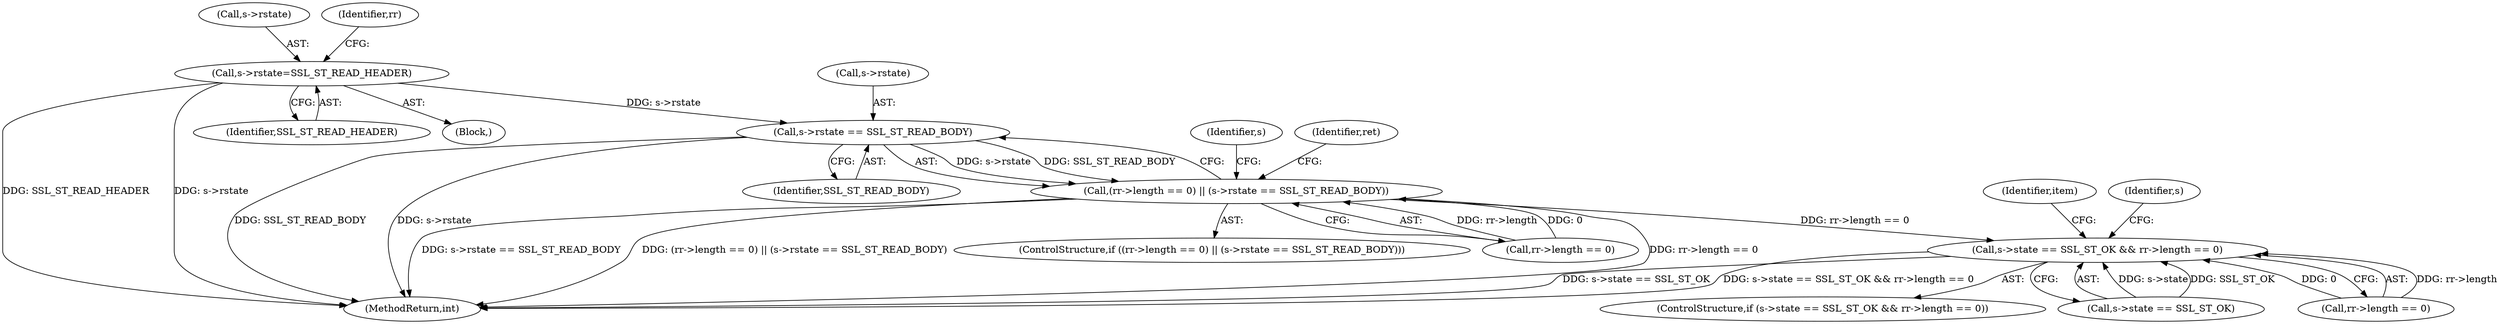digraph "0_openssl_103b171d8fc282ef435f8de9afbf7782e312961f_3@pointer" {
"1000366" [label="(Call,s->rstate == SSL_ST_READ_BODY)"];
"1000788" [label="(Call,s->rstate=SSL_ST_READ_HEADER)"];
"1000360" [label="(Call,(rr->length == 0) || (s->rstate == SSL_ST_READ_BODY))"];
"1000293" [label="(Call,s->state == SSL_ST_OK && rr->length == 0)"];
"1000789" [label="(Call,s->rstate)"];
"1000361" [label="(Call,rr->length == 0)"];
"1000294" [label="(Call,s->state == SSL_ST_OK)"];
"1000293" [label="(Call,s->state == SSL_ST_OK && rr->length == 0)"];
"1001707" [label="(MethodReturn,int)"];
"1000788" [label="(Call,s->rstate=SSL_ST_READ_HEADER)"];
"1000792" [label="(Identifier,SSL_ST_READ_HEADER)"];
"1000299" [label="(Call,rr->length == 0)"];
"1000398" [label="(Identifier,s)"];
"1000370" [label="(Identifier,SSL_ST_READ_BODY)"];
"1000360" [label="(Call,(rr->length == 0) || (s->rstate == SSL_ST_READ_BODY))"];
"1000795" [label="(Identifier,rr)"];
"1000787" [label="(Block,)"];
"1000359" [label="(ControlStructure,if ((rr->length == 0) || (s->rstate == SSL_ST_READ_BODY)))"];
"1000307" [label="(Identifier,item)"];
"1000366" [label="(Call,s->rstate == SSL_ST_READ_BODY)"];
"1000292" [label="(ControlStructure,if (s->state == SSL_ST_OK && rr->length == 0))"];
"1000356" [label="(Identifier,s)"];
"1000373" [label="(Identifier,ret)"];
"1000367" [label="(Call,s->rstate)"];
"1000366" -> "1000360"  [label="AST: "];
"1000366" -> "1000370"  [label="CFG: "];
"1000367" -> "1000366"  [label="AST: "];
"1000370" -> "1000366"  [label="AST: "];
"1000360" -> "1000366"  [label="CFG: "];
"1000366" -> "1001707"  [label="DDG: SSL_ST_READ_BODY"];
"1000366" -> "1001707"  [label="DDG: s->rstate"];
"1000366" -> "1000360"  [label="DDG: s->rstate"];
"1000366" -> "1000360"  [label="DDG: SSL_ST_READ_BODY"];
"1000788" -> "1000366"  [label="DDG: s->rstate"];
"1000788" -> "1000787"  [label="AST: "];
"1000788" -> "1000792"  [label="CFG: "];
"1000789" -> "1000788"  [label="AST: "];
"1000792" -> "1000788"  [label="AST: "];
"1000795" -> "1000788"  [label="CFG: "];
"1000788" -> "1001707"  [label="DDG: SSL_ST_READ_HEADER"];
"1000788" -> "1001707"  [label="DDG: s->rstate"];
"1000360" -> "1000359"  [label="AST: "];
"1000360" -> "1000361"  [label="CFG: "];
"1000361" -> "1000360"  [label="AST: "];
"1000373" -> "1000360"  [label="CFG: "];
"1000398" -> "1000360"  [label="CFG: "];
"1000360" -> "1001707"  [label="DDG: rr->length == 0"];
"1000360" -> "1001707"  [label="DDG: s->rstate == SSL_ST_READ_BODY"];
"1000360" -> "1001707"  [label="DDG: (rr->length == 0) || (s->rstate == SSL_ST_READ_BODY)"];
"1000360" -> "1000293"  [label="DDG: rr->length == 0"];
"1000361" -> "1000360"  [label="DDG: rr->length"];
"1000361" -> "1000360"  [label="DDG: 0"];
"1000293" -> "1000292"  [label="AST: "];
"1000293" -> "1000294"  [label="CFG: "];
"1000293" -> "1000299"  [label="CFG: "];
"1000294" -> "1000293"  [label="AST: "];
"1000299" -> "1000293"  [label="AST: "];
"1000307" -> "1000293"  [label="CFG: "];
"1000356" -> "1000293"  [label="CFG: "];
"1000293" -> "1001707"  [label="DDG: s->state == SSL_ST_OK"];
"1000293" -> "1001707"  [label="DDG: s->state == SSL_ST_OK && rr->length == 0"];
"1000294" -> "1000293"  [label="DDG: s->state"];
"1000294" -> "1000293"  [label="DDG: SSL_ST_OK"];
"1000299" -> "1000293"  [label="DDG: rr->length"];
"1000299" -> "1000293"  [label="DDG: 0"];
}
